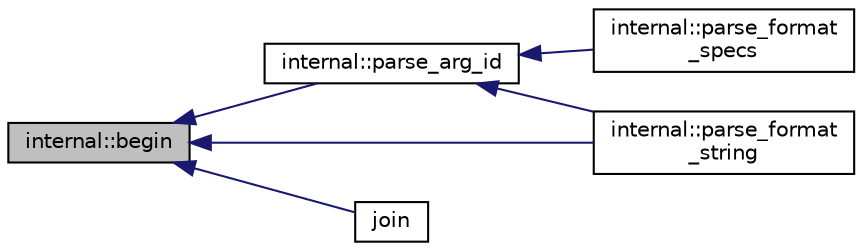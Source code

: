digraph "internal::begin"
{
  edge [fontname="Helvetica",fontsize="10",labelfontname="Helvetica",labelfontsize="10"];
  node [fontname="Helvetica",fontsize="10",shape=record];
  rankdir="LR";
  Node1 [label="internal::begin",height=0.2,width=0.4,color="black", fillcolor="grey75", style="filled" fontcolor="black"];
  Node1 -> Node2 [dir="back",color="midnightblue",fontsize="10",style="solid",fontname="Helvetica"];
  Node2 [label="internal::parse_arg_id",height=0.2,width=0.4,color="black", fillcolor="white", style="filled",URL="$namespaceinternal.html#a0f424657f3b1900377b8597f5516432e"];
  Node2 -> Node3 [dir="back",color="midnightblue",fontsize="10",style="solid",fontname="Helvetica"];
  Node3 [label="internal::parse_format\l_specs",height=0.2,width=0.4,color="black", fillcolor="white", style="filled",URL="$namespaceinternal.html#a5bf947b4ef6d896f23b34b4a00f8549e"];
  Node2 -> Node4 [dir="back",color="midnightblue",fontsize="10",style="solid",fontname="Helvetica"];
  Node4 [label="internal::parse_format\l_string",height=0.2,width=0.4,color="black", fillcolor="white", style="filled",URL="$namespaceinternal.html#a47fffd25c13670b8e2eb6559caeef974"];
  Node1 -> Node4 [dir="back",color="midnightblue",fontsize="10",style="solid",fontname="Helvetica"];
  Node1 -> Node5 [dir="back",color="midnightblue",fontsize="10",style="solid",fontname="Helvetica"];
  Node5 [label="join",height=0.2,width=0.4,color="black", fillcolor="white", style="filled",URL="$format_8h.html#a18e7680505b6590c4413c65355c1325a"];
}
